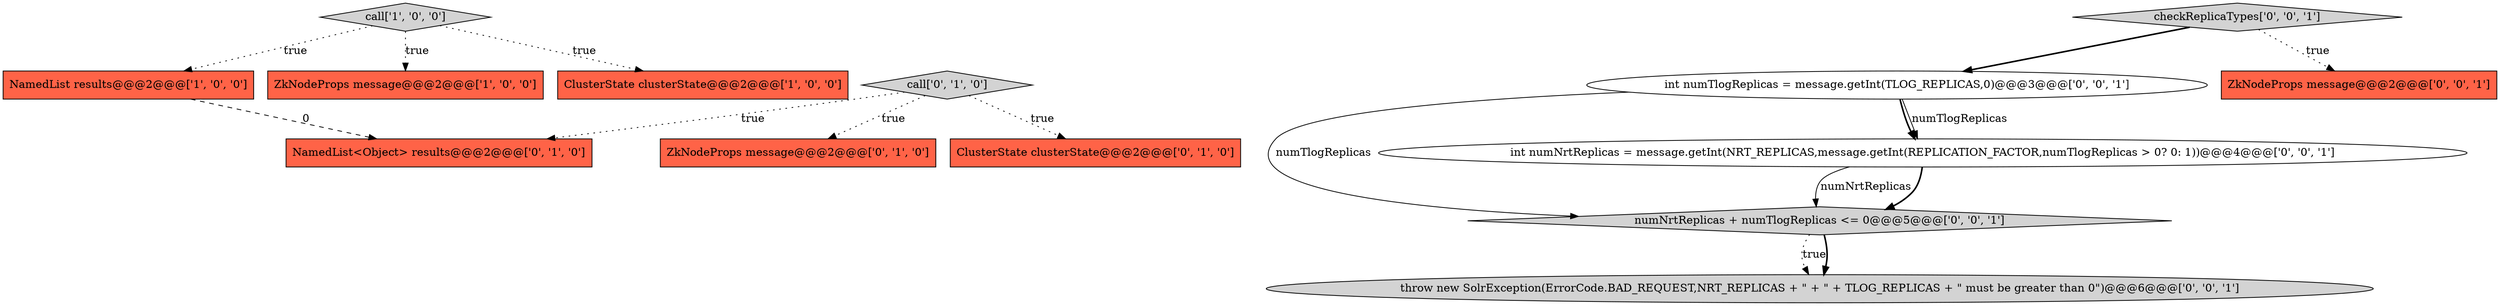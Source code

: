 digraph {
1 [style = filled, label = "call['1', '0', '0']", fillcolor = lightgray, shape = diamond image = "AAA0AAABBB1BBB"];
3 [style = filled, label = "NamedList results@@@2@@@['1', '0', '0']", fillcolor = tomato, shape = box image = "AAA1AAABBB1BBB"];
6 [style = filled, label = "ZkNodeProps message@@@2@@@['0', '1', '0']", fillcolor = tomato, shape = box image = "AAA0AAABBB2BBB"];
10 [style = filled, label = "int numTlogReplicas = message.getInt(TLOG_REPLICAS,0)@@@3@@@['0', '0', '1']", fillcolor = white, shape = ellipse image = "AAA0AAABBB3BBB"];
13 [style = filled, label = "throw new SolrException(ErrorCode.BAD_REQUEST,NRT_REPLICAS + \" + \" + TLOG_REPLICAS + \" must be greater than 0\")@@@6@@@['0', '0', '1']", fillcolor = lightgray, shape = ellipse image = "AAA0AAABBB3BBB"];
12 [style = filled, label = "ZkNodeProps message@@@2@@@['0', '0', '1']", fillcolor = tomato, shape = box image = "AAA0AAABBB3BBB"];
11 [style = filled, label = "numNrtReplicas + numTlogReplicas <= 0@@@5@@@['0', '0', '1']", fillcolor = lightgray, shape = diamond image = "AAA0AAABBB3BBB"];
8 [style = filled, label = "int numNrtReplicas = message.getInt(NRT_REPLICAS,message.getInt(REPLICATION_FACTOR,numTlogReplicas > 0? 0: 1))@@@4@@@['0', '0', '1']", fillcolor = white, shape = ellipse image = "AAA0AAABBB3BBB"];
7 [style = filled, label = "NamedList<Object> results@@@2@@@['0', '1', '0']", fillcolor = tomato, shape = box image = "AAA1AAABBB2BBB"];
5 [style = filled, label = "ClusterState clusterState@@@2@@@['0', '1', '0']", fillcolor = tomato, shape = box image = "AAA0AAABBB2BBB"];
4 [style = filled, label = "call['0', '1', '0']", fillcolor = lightgray, shape = diamond image = "AAA0AAABBB2BBB"];
2 [style = filled, label = "ZkNodeProps message@@@2@@@['1', '0', '0']", fillcolor = tomato, shape = box image = "AAA0AAABBB1BBB"];
0 [style = filled, label = "ClusterState clusterState@@@2@@@['1', '0', '0']", fillcolor = tomato, shape = box image = "AAA0AAABBB1BBB"];
9 [style = filled, label = "checkReplicaTypes['0', '0', '1']", fillcolor = lightgray, shape = diamond image = "AAA0AAABBB3BBB"];
4->6 [style = dotted, label="true"];
4->5 [style = dotted, label="true"];
4->7 [style = dotted, label="true"];
9->12 [style = dotted, label="true"];
1->0 [style = dotted, label="true"];
8->11 [style = solid, label="numNrtReplicas"];
10->11 [style = solid, label="numTlogReplicas"];
11->13 [style = dotted, label="true"];
9->10 [style = bold, label=""];
1->2 [style = dotted, label="true"];
10->8 [style = bold, label=""];
8->11 [style = bold, label=""];
3->7 [style = dashed, label="0"];
11->13 [style = bold, label=""];
1->3 [style = dotted, label="true"];
10->8 [style = solid, label="numTlogReplicas"];
}
